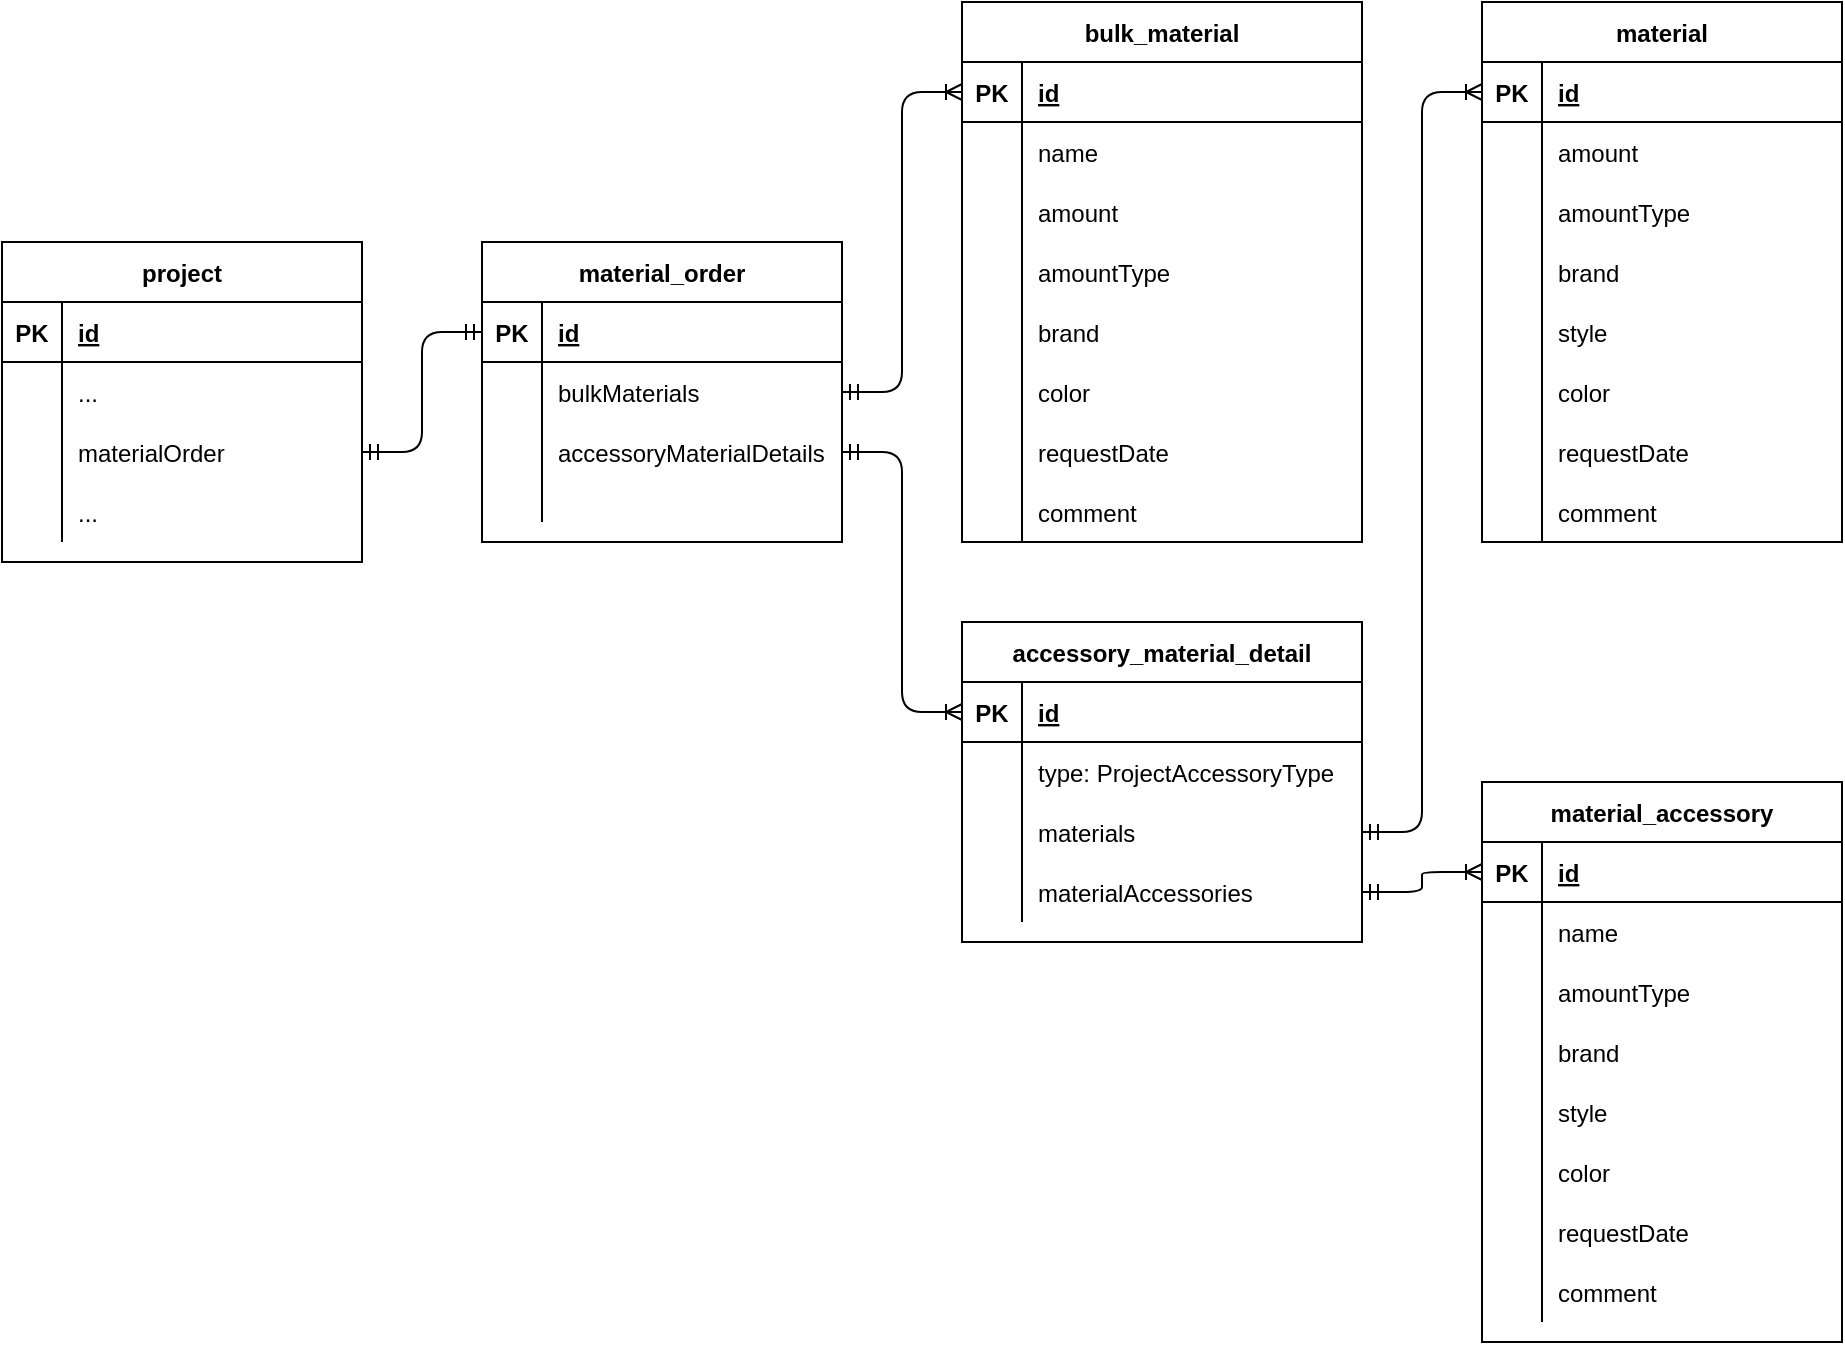 <mxfile version="13.4.9" type="github">
  <diagram id="R2lEEEUBdFMjLlhIrx00" name="Page-1">
    <mxGraphModel dx="2272" dy="762" grid="1" gridSize="10" guides="1" tooltips="1" connect="1" arrows="1" fold="1" page="1" pageScale="1" pageWidth="850" pageHeight="1100" math="0" shadow="0" extFonts="Permanent Marker^https://fonts.googleapis.com/css?family=Permanent+Marker">
      <root>
        <mxCell id="0" />
        <mxCell id="1" parent="0" />
        <mxCell id="pyrI2iuZeIyaBeIVwGOk-28" value="" style="edgeStyle=entityRelationEdgeStyle;fontSize=12;html=1;endArrow=ERmandOne;startArrow=ERmandOne;entryX=0;entryY=0.5;entryDx=0;entryDy=0;exitX=1;exitY=0.5;exitDx=0;exitDy=0;" edge="1" parent="1" source="pyrI2iuZeIyaBeIVwGOk-21" target="pyrI2iuZeIyaBeIVwGOk-2">
          <mxGeometry width="100" height="100" relative="1" as="geometry">
            <mxPoint x="140" y="490" as="sourcePoint" />
            <mxPoint x="240" y="390" as="targetPoint" />
          </mxGeometry>
        </mxCell>
        <mxCell id="pyrI2iuZeIyaBeIVwGOk-14" value="project" style="shape=table;startSize=30;container=1;collapsible=1;childLayout=tableLayout;fixedRows=1;rowLines=0;fontStyle=1;align=center;resizeLast=1;" vertex="1" parent="1">
          <mxGeometry x="-60" y="160" width="180" height="160" as="geometry" />
        </mxCell>
        <mxCell id="pyrI2iuZeIyaBeIVwGOk-15" value="" style="shape=partialRectangle;collapsible=0;dropTarget=0;pointerEvents=0;fillColor=none;top=0;left=0;bottom=1;right=0;points=[[0,0.5],[1,0.5]];portConstraint=eastwest;" vertex="1" parent="pyrI2iuZeIyaBeIVwGOk-14">
          <mxGeometry y="30" width="180" height="30" as="geometry" />
        </mxCell>
        <mxCell id="pyrI2iuZeIyaBeIVwGOk-16" value="PK" style="shape=partialRectangle;connectable=0;fillColor=none;top=0;left=0;bottom=0;right=0;fontStyle=1;overflow=hidden;" vertex="1" parent="pyrI2iuZeIyaBeIVwGOk-15">
          <mxGeometry width="30" height="30" as="geometry" />
        </mxCell>
        <mxCell id="pyrI2iuZeIyaBeIVwGOk-17" value="id" style="shape=partialRectangle;connectable=0;fillColor=none;top=0;left=0;bottom=0;right=0;align=left;spacingLeft=6;fontStyle=5;overflow=hidden;" vertex="1" parent="pyrI2iuZeIyaBeIVwGOk-15">
          <mxGeometry x="30" width="150" height="30" as="geometry" />
        </mxCell>
        <mxCell id="pyrI2iuZeIyaBeIVwGOk-18" value="" style="shape=partialRectangle;collapsible=0;dropTarget=0;pointerEvents=0;fillColor=none;top=0;left=0;bottom=0;right=0;points=[[0,0.5],[1,0.5]];portConstraint=eastwest;" vertex="1" parent="pyrI2iuZeIyaBeIVwGOk-14">
          <mxGeometry y="60" width="180" height="30" as="geometry" />
        </mxCell>
        <mxCell id="pyrI2iuZeIyaBeIVwGOk-19" value="" style="shape=partialRectangle;connectable=0;fillColor=none;top=0;left=0;bottom=0;right=0;editable=1;overflow=hidden;" vertex="1" parent="pyrI2iuZeIyaBeIVwGOk-18">
          <mxGeometry width="30" height="30" as="geometry" />
        </mxCell>
        <mxCell id="pyrI2iuZeIyaBeIVwGOk-20" value="..." style="shape=partialRectangle;connectable=0;fillColor=none;top=0;left=0;bottom=0;right=0;align=left;spacingLeft=6;overflow=hidden;" vertex="1" parent="pyrI2iuZeIyaBeIVwGOk-18">
          <mxGeometry x="30" width="150" height="30" as="geometry" />
        </mxCell>
        <mxCell id="pyrI2iuZeIyaBeIVwGOk-21" value="" style="shape=partialRectangle;collapsible=0;dropTarget=0;pointerEvents=0;fillColor=none;top=0;left=0;bottom=0;right=0;points=[[0,0.5],[1,0.5]];portConstraint=eastwest;" vertex="1" parent="pyrI2iuZeIyaBeIVwGOk-14">
          <mxGeometry y="90" width="180" height="30" as="geometry" />
        </mxCell>
        <mxCell id="pyrI2iuZeIyaBeIVwGOk-22" value="" style="shape=partialRectangle;connectable=0;fillColor=none;top=0;left=0;bottom=0;right=0;editable=1;overflow=hidden;" vertex="1" parent="pyrI2iuZeIyaBeIVwGOk-21">
          <mxGeometry width="30" height="30" as="geometry" />
        </mxCell>
        <mxCell id="pyrI2iuZeIyaBeIVwGOk-23" value="materialOrder" style="shape=partialRectangle;connectable=0;fillColor=none;top=0;left=0;bottom=0;right=0;align=left;spacingLeft=6;overflow=hidden;" vertex="1" parent="pyrI2iuZeIyaBeIVwGOk-21">
          <mxGeometry x="30" width="150" height="30" as="geometry" />
        </mxCell>
        <mxCell id="pyrI2iuZeIyaBeIVwGOk-24" value="" style="shape=partialRectangle;collapsible=0;dropTarget=0;pointerEvents=0;fillColor=none;top=0;left=0;bottom=0;right=0;points=[[0,0.5],[1,0.5]];portConstraint=eastwest;" vertex="1" parent="pyrI2iuZeIyaBeIVwGOk-14">
          <mxGeometry y="120" width="180" height="30" as="geometry" />
        </mxCell>
        <mxCell id="pyrI2iuZeIyaBeIVwGOk-25" value="" style="shape=partialRectangle;connectable=0;fillColor=none;top=0;left=0;bottom=0;right=0;editable=1;overflow=hidden;" vertex="1" parent="pyrI2iuZeIyaBeIVwGOk-24">
          <mxGeometry width="30" height="30" as="geometry" />
        </mxCell>
        <mxCell id="pyrI2iuZeIyaBeIVwGOk-26" value="..." style="shape=partialRectangle;connectable=0;fillColor=none;top=0;left=0;bottom=0;right=0;align=left;spacingLeft=6;overflow=hidden;" vertex="1" parent="pyrI2iuZeIyaBeIVwGOk-24">
          <mxGeometry x="30" width="150" height="30" as="geometry" />
        </mxCell>
        <mxCell id="pyrI2iuZeIyaBeIVwGOk-1" value="material_order" style="shape=table;startSize=30;container=1;collapsible=1;childLayout=tableLayout;fixedRows=1;rowLines=0;fontStyle=1;align=center;resizeLast=1;" vertex="1" parent="1">
          <mxGeometry x="180" y="160" width="180" height="150" as="geometry" />
        </mxCell>
        <mxCell id="pyrI2iuZeIyaBeIVwGOk-2" value="" style="shape=partialRectangle;collapsible=0;dropTarget=0;pointerEvents=0;fillColor=none;top=0;left=0;bottom=1;right=0;points=[[0,0.5],[1,0.5]];portConstraint=eastwest;" vertex="1" parent="pyrI2iuZeIyaBeIVwGOk-1">
          <mxGeometry y="30" width="180" height="30" as="geometry" />
        </mxCell>
        <mxCell id="pyrI2iuZeIyaBeIVwGOk-3" value="PK" style="shape=partialRectangle;connectable=0;fillColor=none;top=0;left=0;bottom=0;right=0;fontStyle=1;overflow=hidden;" vertex="1" parent="pyrI2iuZeIyaBeIVwGOk-2">
          <mxGeometry width="30" height="30" as="geometry" />
        </mxCell>
        <mxCell id="pyrI2iuZeIyaBeIVwGOk-4" value="id" style="shape=partialRectangle;connectable=0;fillColor=none;top=0;left=0;bottom=0;right=0;align=left;spacingLeft=6;fontStyle=5;overflow=hidden;" vertex="1" parent="pyrI2iuZeIyaBeIVwGOk-2">
          <mxGeometry x="30" width="150" height="30" as="geometry" />
        </mxCell>
        <mxCell id="pyrI2iuZeIyaBeIVwGOk-5" value="" style="shape=partialRectangle;collapsible=0;dropTarget=0;pointerEvents=0;fillColor=none;top=0;left=0;bottom=0;right=0;points=[[0,0.5],[1,0.5]];portConstraint=eastwest;" vertex="1" parent="pyrI2iuZeIyaBeIVwGOk-1">
          <mxGeometry y="60" width="180" height="30" as="geometry" />
        </mxCell>
        <mxCell id="pyrI2iuZeIyaBeIVwGOk-6" value="" style="shape=partialRectangle;connectable=0;fillColor=none;top=0;left=0;bottom=0;right=0;editable=1;overflow=hidden;" vertex="1" parent="pyrI2iuZeIyaBeIVwGOk-5">
          <mxGeometry width="30" height="30" as="geometry" />
        </mxCell>
        <mxCell id="pyrI2iuZeIyaBeIVwGOk-7" value="bulkMaterials" style="shape=partialRectangle;connectable=0;fillColor=none;top=0;left=0;bottom=0;right=0;align=left;spacingLeft=6;overflow=hidden;" vertex="1" parent="pyrI2iuZeIyaBeIVwGOk-5">
          <mxGeometry x="30" width="150" height="30" as="geometry" />
        </mxCell>
        <mxCell id="pyrI2iuZeIyaBeIVwGOk-8" value="" style="shape=partialRectangle;collapsible=0;dropTarget=0;pointerEvents=0;fillColor=none;top=0;left=0;bottom=0;right=0;points=[[0,0.5],[1,0.5]];portConstraint=eastwest;" vertex="1" parent="pyrI2iuZeIyaBeIVwGOk-1">
          <mxGeometry y="90" width="180" height="30" as="geometry" />
        </mxCell>
        <mxCell id="pyrI2iuZeIyaBeIVwGOk-9" value="" style="shape=partialRectangle;connectable=0;fillColor=none;top=0;left=0;bottom=0;right=0;editable=1;overflow=hidden;" vertex="1" parent="pyrI2iuZeIyaBeIVwGOk-8">
          <mxGeometry width="30" height="30" as="geometry" />
        </mxCell>
        <mxCell id="pyrI2iuZeIyaBeIVwGOk-10" value="accessoryMaterialDetails" style="shape=partialRectangle;connectable=0;fillColor=none;top=0;left=0;bottom=0;right=0;align=left;spacingLeft=6;overflow=hidden;" vertex="1" parent="pyrI2iuZeIyaBeIVwGOk-8">
          <mxGeometry x="30" width="150" height="30" as="geometry" />
        </mxCell>
        <mxCell id="pyrI2iuZeIyaBeIVwGOk-11" value="" style="shape=partialRectangle;collapsible=0;dropTarget=0;pointerEvents=0;fillColor=none;top=0;left=0;bottom=0;right=0;points=[[0,0.5],[1,0.5]];portConstraint=eastwest;" vertex="1" parent="pyrI2iuZeIyaBeIVwGOk-1">
          <mxGeometry y="120" width="180" height="20" as="geometry" />
        </mxCell>
        <mxCell id="pyrI2iuZeIyaBeIVwGOk-12" value="" style="shape=partialRectangle;connectable=0;fillColor=none;top=0;left=0;bottom=0;right=0;editable=1;overflow=hidden;" vertex="1" parent="pyrI2iuZeIyaBeIVwGOk-11">
          <mxGeometry width="30" height="20" as="geometry" />
        </mxCell>
        <mxCell id="pyrI2iuZeIyaBeIVwGOk-13" value="" style="shape=partialRectangle;connectable=0;fillColor=none;top=0;left=0;bottom=0;right=0;align=left;spacingLeft=6;overflow=hidden;" vertex="1" parent="pyrI2iuZeIyaBeIVwGOk-11">
          <mxGeometry x="30" width="150" height="20" as="geometry" />
        </mxCell>
        <object label="bulk_material" hello="as" id="pyrI2iuZeIyaBeIVwGOk-29">
          <mxCell style="shape=table;startSize=30;container=1;collapsible=1;childLayout=tableLayout;fixedRows=1;rowLines=0;fontStyle=1;align=center;resizeLast=1;" vertex="1" parent="1">
            <mxGeometry x="420" y="40" width="200" height="270" as="geometry">
              <mxRectangle x="680" y="40" width="110" height="30" as="alternateBounds" />
            </mxGeometry>
          </mxCell>
        </object>
        <mxCell id="pyrI2iuZeIyaBeIVwGOk-30" value="" style="shape=partialRectangle;collapsible=0;dropTarget=0;pointerEvents=0;fillColor=none;top=0;left=0;bottom=1;right=0;points=[[0,0.5],[1,0.5]];portConstraint=eastwest;" vertex="1" parent="pyrI2iuZeIyaBeIVwGOk-29">
          <mxGeometry y="30" width="200" height="30" as="geometry" />
        </mxCell>
        <mxCell id="pyrI2iuZeIyaBeIVwGOk-31" value="PK" style="shape=partialRectangle;connectable=0;fillColor=none;top=0;left=0;bottom=0;right=0;fontStyle=1;overflow=hidden;" vertex="1" parent="pyrI2iuZeIyaBeIVwGOk-30">
          <mxGeometry width="30" height="30" as="geometry" />
        </mxCell>
        <mxCell id="pyrI2iuZeIyaBeIVwGOk-32" value="id" style="shape=partialRectangle;connectable=0;fillColor=none;top=0;left=0;bottom=0;right=0;align=left;spacingLeft=6;fontStyle=5;overflow=hidden;" vertex="1" parent="pyrI2iuZeIyaBeIVwGOk-30">
          <mxGeometry x="30" width="170" height="30" as="geometry" />
        </mxCell>
        <mxCell id="pyrI2iuZeIyaBeIVwGOk-33" value="" style="shape=partialRectangle;collapsible=0;dropTarget=0;pointerEvents=0;fillColor=none;top=0;left=0;bottom=0;right=0;points=[[0,0.5],[1,0.5]];portConstraint=eastwest;" vertex="1" parent="pyrI2iuZeIyaBeIVwGOk-29">
          <mxGeometry y="60" width="200" height="30" as="geometry" />
        </mxCell>
        <mxCell id="pyrI2iuZeIyaBeIVwGOk-34" value="" style="shape=partialRectangle;connectable=0;fillColor=none;top=0;left=0;bottom=0;right=0;editable=1;overflow=hidden;" vertex="1" parent="pyrI2iuZeIyaBeIVwGOk-33">
          <mxGeometry width="30" height="30" as="geometry" />
        </mxCell>
        <mxCell id="pyrI2iuZeIyaBeIVwGOk-35" value="name" style="shape=partialRectangle;connectable=0;fillColor=none;top=0;left=0;bottom=0;right=0;align=left;spacingLeft=6;overflow=hidden;" vertex="1" parent="pyrI2iuZeIyaBeIVwGOk-33">
          <mxGeometry x="30" width="170" height="30" as="geometry" />
        </mxCell>
        <mxCell id="pyrI2iuZeIyaBeIVwGOk-36" value="" style="shape=partialRectangle;collapsible=0;dropTarget=0;pointerEvents=0;fillColor=none;top=0;left=0;bottom=0;right=0;points=[[0,0.5],[1,0.5]];portConstraint=eastwest;" vertex="1" parent="pyrI2iuZeIyaBeIVwGOk-29">
          <mxGeometry y="90" width="200" height="30" as="geometry" />
        </mxCell>
        <mxCell id="pyrI2iuZeIyaBeIVwGOk-37" value="" style="shape=partialRectangle;connectable=0;fillColor=none;top=0;left=0;bottom=0;right=0;editable=1;overflow=hidden;" vertex="1" parent="pyrI2iuZeIyaBeIVwGOk-36">
          <mxGeometry width="30" height="30" as="geometry" />
        </mxCell>
        <mxCell id="pyrI2iuZeIyaBeIVwGOk-38" value="amount" style="shape=partialRectangle;connectable=0;fillColor=none;top=0;left=0;bottom=0;right=0;align=left;spacingLeft=6;overflow=hidden;" vertex="1" parent="pyrI2iuZeIyaBeIVwGOk-36">
          <mxGeometry x="30" width="170" height="30" as="geometry" />
        </mxCell>
        <mxCell id="pyrI2iuZeIyaBeIVwGOk-39" value="" style="shape=partialRectangle;collapsible=0;dropTarget=0;pointerEvents=0;fillColor=none;top=0;left=0;bottom=0;right=0;points=[[0,0.5],[1,0.5]];portConstraint=eastwest;" vertex="1" parent="pyrI2iuZeIyaBeIVwGOk-29">
          <mxGeometry y="120" width="200" height="30" as="geometry" />
        </mxCell>
        <mxCell id="pyrI2iuZeIyaBeIVwGOk-40" value="" style="shape=partialRectangle;connectable=0;fillColor=none;top=0;left=0;bottom=0;right=0;editable=1;overflow=hidden;" vertex="1" parent="pyrI2iuZeIyaBeIVwGOk-39">
          <mxGeometry width="30" height="30" as="geometry" />
        </mxCell>
        <mxCell id="pyrI2iuZeIyaBeIVwGOk-41" value="amountType" style="shape=partialRectangle;connectable=0;fillColor=none;top=0;left=0;bottom=0;right=0;align=left;spacingLeft=6;overflow=hidden;" vertex="1" parent="pyrI2iuZeIyaBeIVwGOk-39">
          <mxGeometry x="30" width="170" height="30" as="geometry" />
        </mxCell>
        <mxCell id="pyrI2iuZeIyaBeIVwGOk-91" value="" style="shape=partialRectangle;collapsible=0;dropTarget=0;pointerEvents=0;fillColor=none;top=0;left=0;bottom=0;right=0;points=[[0,0.5],[1,0.5]];portConstraint=eastwest;" vertex="1" parent="pyrI2iuZeIyaBeIVwGOk-29">
          <mxGeometry y="150" width="200" height="30" as="geometry" />
        </mxCell>
        <mxCell id="pyrI2iuZeIyaBeIVwGOk-92" value="" style="shape=partialRectangle;connectable=0;fillColor=none;top=0;left=0;bottom=0;right=0;editable=1;overflow=hidden;" vertex="1" parent="pyrI2iuZeIyaBeIVwGOk-91">
          <mxGeometry width="30" height="30" as="geometry" />
        </mxCell>
        <mxCell id="pyrI2iuZeIyaBeIVwGOk-93" value="brand" style="shape=partialRectangle;connectable=0;fillColor=none;top=0;left=0;bottom=0;right=0;align=left;spacingLeft=6;overflow=hidden;" vertex="1" parent="pyrI2iuZeIyaBeIVwGOk-91">
          <mxGeometry x="30" width="170" height="30" as="geometry" />
        </mxCell>
        <mxCell id="pyrI2iuZeIyaBeIVwGOk-94" value="" style="shape=partialRectangle;collapsible=0;dropTarget=0;pointerEvents=0;fillColor=none;top=0;left=0;bottom=0;right=0;points=[[0,0.5],[1,0.5]];portConstraint=eastwest;" vertex="1" parent="pyrI2iuZeIyaBeIVwGOk-29">
          <mxGeometry y="180" width="200" height="30" as="geometry" />
        </mxCell>
        <mxCell id="pyrI2iuZeIyaBeIVwGOk-95" value="" style="shape=partialRectangle;connectable=0;fillColor=none;top=0;left=0;bottom=0;right=0;editable=1;overflow=hidden;" vertex="1" parent="pyrI2iuZeIyaBeIVwGOk-94">
          <mxGeometry width="30" height="30" as="geometry" />
        </mxCell>
        <mxCell id="pyrI2iuZeIyaBeIVwGOk-96" value="color" style="shape=partialRectangle;connectable=0;fillColor=none;top=0;left=0;bottom=0;right=0;align=left;spacingLeft=6;overflow=hidden;" vertex="1" parent="pyrI2iuZeIyaBeIVwGOk-94">
          <mxGeometry x="30" width="170" height="30" as="geometry" />
        </mxCell>
        <mxCell id="pyrI2iuZeIyaBeIVwGOk-115" value="" style="shape=partialRectangle;collapsible=0;dropTarget=0;pointerEvents=0;fillColor=none;top=0;left=0;bottom=0;right=0;points=[[0,0.5],[1,0.5]];portConstraint=eastwest;" vertex="1" parent="pyrI2iuZeIyaBeIVwGOk-29">
          <mxGeometry y="210" width="200" height="30" as="geometry" />
        </mxCell>
        <mxCell id="pyrI2iuZeIyaBeIVwGOk-116" value="" style="shape=partialRectangle;connectable=0;fillColor=none;top=0;left=0;bottom=0;right=0;editable=1;overflow=hidden;" vertex="1" parent="pyrI2iuZeIyaBeIVwGOk-115">
          <mxGeometry width="30" height="30" as="geometry" />
        </mxCell>
        <mxCell id="pyrI2iuZeIyaBeIVwGOk-117" value="requestDate" style="shape=partialRectangle;connectable=0;fillColor=none;top=0;left=0;bottom=0;right=0;align=left;spacingLeft=6;overflow=hidden;" vertex="1" parent="pyrI2iuZeIyaBeIVwGOk-115">
          <mxGeometry x="30" width="170" height="30" as="geometry" />
        </mxCell>
        <mxCell id="pyrI2iuZeIyaBeIVwGOk-118" value="" style="shape=partialRectangle;collapsible=0;dropTarget=0;pointerEvents=0;fillColor=none;top=0;left=0;bottom=0;right=0;points=[[0,0.5],[1,0.5]];portConstraint=eastwest;" vertex="1" parent="pyrI2iuZeIyaBeIVwGOk-29">
          <mxGeometry y="240" width="200" height="30" as="geometry" />
        </mxCell>
        <mxCell id="pyrI2iuZeIyaBeIVwGOk-119" value="" style="shape=partialRectangle;connectable=0;fillColor=none;top=0;left=0;bottom=0;right=0;editable=1;overflow=hidden;" vertex="1" parent="pyrI2iuZeIyaBeIVwGOk-118">
          <mxGeometry width="30" height="30" as="geometry" />
        </mxCell>
        <mxCell id="pyrI2iuZeIyaBeIVwGOk-120" value="comment" style="shape=partialRectangle;connectable=0;fillColor=none;top=0;left=0;bottom=0;right=0;align=left;spacingLeft=6;overflow=hidden;" vertex="1" parent="pyrI2iuZeIyaBeIVwGOk-118">
          <mxGeometry x="30" width="170" height="30" as="geometry" />
        </mxCell>
        <mxCell id="pyrI2iuZeIyaBeIVwGOk-87" value="" style="edgeStyle=entityRelationEdgeStyle;fontSize=12;html=1;endArrow=ERoneToMany;startArrow=ERmandOne;exitX=1;exitY=0.5;exitDx=0;exitDy=0;entryX=0;entryY=0.5;entryDx=0;entryDy=0;" edge="1" parent="1" source="pyrI2iuZeIyaBeIVwGOk-5" target="pyrI2iuZeIyaBeIVwGOk-30">
          <mxGeometry width="100" height="100" relative="1" as="geometry">
            <mxPoint x="370" y="240" as="sourcePoint" />
            <mxPoint x="470" y="140" as="targetPoint" />
          </mxGeometry>
        </mxCell>
        <mxCell id="pyrI2iuZeIyaBeIVwGOk-88" value="" style="edgeStyle=entityRelationEdgeStyle;fontSize=12;html=1;endArrow=ERoneToMany;startArrow=ERmandOne;entryX=0;entryY=0.5;entryDx=0;entryDy=0;exitX=1;exitY=0.5;exitDx=0;exitDy=0;" edge="1" parent="1" source="pyrI2iuZeIyaBeIVwGOk-8" target="pyrI2iuZeIyaBeIVwGOk-69">
          <mxGeometry width="100" height="100" relative="1" as="geometry">
            <mxPoint x="180" y="560" as="sourcePoint" />
            <mxPoint x="280" y="460" as="targetPoint" />
          </mxGeometry>
        </mxCell>
        <mxCell id="pyrI2iuZeIyaBeIVwGOk-89" value="" style="edgeStyle=entityRelationEdgeStyle;fontSize=12;html=1;endArrow=ERoneToMany;startArrow=ERmandOne;exitX=1;exitY=0.5;exitDx=0;exitDy=0;entryX=0;entryY=0.5;entryDx=0;entryDy=0;" edge="1" parent="1" source="pyrI2iuZeIyaBeIVwGOk-75" target="pyrI2iuZeIyaBeIVwGOk-43">
          <mxGeometry width="100" height="100" relative="1" as="geometry">
            <mxPoint x="580" y="320" as="sourcePoint" />
            <mxPoint x="680" y="220" as="targetPoint" />
          </mxGeometry>
        </mxCell>
        <mxCell id="pyrI2iuZeIyaBeIVwGOk-90" value="" style="edgeStyle=entityRelationEdgeStyle;fontSize=12;html=1;endArrow=ERoneToMany;startArrow=ERmandOne;entryX=0;entryY=0.5;entryDx=0;entryDy=0;exitX=1;exitY=0.5;exitDx=0;exitDy=0;" edge="1" parent="1" source="pyrI2iuZeIyaBeIVwGOk-78" target="pyrI2iuZeIyaBeIVwGOk-56">
          <mxGeometry width="100" height="100" relative="1" as="geometry">
            <mxPoint x="550" y="760" as="sourcePoint" />
            <mxPoint x="650" y="660" as="targetPoint" />
          </mxGeometry>
        </mxCell>
        <mxCell id="pyrI2iuZeIyaBeIVwGOk-68" value="accessory_material_detail" style="shape=table;startSize=30;container=1;collapsible=1;childLayout=tableLayout;fixedRows=1;rowLines=0;fontStyle=1;align=center;resizeLast=1;" vertex="1" parent="1">
          <mxGeometry x="420" y="350" width="200" height="160" as="geometry" />
        </mxCell>
        <mxCell id="pyrI2iuZeIyaBeIVwGOk-69" value="" style="shape=partialRectangle;collapsible=0;dropTarget=0;pointerEvents=0;fillColor=none;top=0;left=0;bottom=1;right=0;points=[[0,0.5],[1,0.5]];portConstraint=eastwest;" vertex="1" parent="pyrI2iuZeIyaBeIVwGOk-68">
          <mxGeometry y="30" width="200" height="30" as="geometry" />
        </mxCell>
        <mxCell id="pyrI2iuZeIyaBeIVwGOk-70" value="PK" style="shape=partialRectangle;connectable=0;fillColor=none;top=0;left=0;bottom=0;right=0;fontStyle=1;overflow=hidden;" vertex="1" parent="pyrI2iuZeIyaBeIVwGOk-69">
          <mxGeometry width="30" height="30" as="geometry" />
        </mxCell>
        <mxCell id="pyrI2iuZeIyaBeIVwGOk-71" value="id" style="shape=partialRectangle;connectable=0;fillColor=none;top=0;left=0;bottom=0;right=0;align=left;spacingLeft=6;fontStyle=5;overflow=hidden;" vertex="1" parent="pyrI2iuZeIyaBeIVwGOk-69">
          <mxGeometry x="30" width="170" height="30" as="geometry" />
        </mxCell>
        <mxCell id="pyrI2iuZeIyaBeIVwGOk-72" value="" style="shape=partialRectangle;collapsible=0;dropTarget=0;pointerEvents=0;fillColor=none;top=0;left=0;bottom=0;right=0;points=[[0,0.5],[1,0.5]];portConstraint=eastwest;" vertex="1" parent="pyrI2iuZeIyaBeIVwGOk-68">
          <mxGeometry y="60" width="200" height="30" as="geometry" />
        </mxCell>
        <mxCell id="pyrI2iuZeIyaBeIVwGOk-73" value="" style="shape=partialRectangle;connectable=0;fillColor=none;top=0;left=0;bottom=0;right=0;editable=1;overflow=hidden;" vertex="1" parent="pyrI2iuZeIyaBeIVwGOk-72">
          <mxGeometry width="30" height="30" as="geometry" />
        </mxCell>
        <mxCell id="pyrI2iuZeIyaBeIVwGOk-74" value="type: ProjectAccessoryType" style="shape=partialRectangle;connectable=0;fillColor=none;top=0;left=0;bottom=0;right=0;align=left;spacingLeft=6;overflow=hidden;" vertex="1" parent="pyrI2iuZeIyaBeIVwGOk-72">
          <mxGeometry x="30" width="170" height="30" as="geometry" />
        </mxCell>
        <mxCell id="pyrI2iuZeIyaBeIVwGOk-75" value="" style="shape=partialRectangle;collapsible=0;dropTarget=0;pointerEvents=0;fillColor=none;top=0;left=0;bottom=0;right=0;points=[[0,0.5],[1,0.5]];portConstraint=eastwest;" vertex="1" parent="pyrI2iuZeIyaBeIVwGOk-68">
          <mxGeometry y="90" width="200" height="30" as="geometry" />
        </mxCell>
        <mxCell id="pyrI2iuZeIyaBeIVwGOk-76" value="" style="shape=partialRectangle;connectable=0;fillColor=none;top=0;left=0;bottom=0;right=0;editable=1;overflow=hidden;" vertex="1" parent="pyrI2iuZeIyaBeIVwGOk-75">
          <mxGeometry width="30" height="30" as="geometry" />
        </mxCell>
        <mxCell id="pyrI2iuZeIyaBeIVwGOk-77" value="materials" style="shape=partialRectangle;connectable=0;fillColor=none;top=0;left=0;bottom=0;right=0;align=left;spacingLeft=6;overflow=hidden;" vertex="1" parent="pyrI2iuZeIyaBeIVwGOk-75">
          <mxGeometry x="30" width="170" height="30" as="geometry" />
        </mxCell>
        <mxCell id="pyrI2iuZeIyaBeIVwGOk-78" value="" style="shape=partialRectangle;collapsible=0;dropTarget=0;pointerEvents=0;fillColor=none;top=0;left=0;bottom=0;right=0;points=[[0,0.5],[1,0.5]];portConstraint=eastwest;" vertex="1" parent="pyrI2iuZeIyaBeIVwGOk-68">
          <mxGeometry y="120" width="200" height="30" as="geometry" />
        </mxCell>
        <mxCell id="pyrI2iuZeIyaBeIVwGOk-79" value="" style="shape=partialRectangle;connectable=0;fillColor=none;top=0;left=0;bottom=0;right=0;editable=1;overflow=hidden;" vertex="1" parent="pyrI2iuZeIyaBeIVwGOk-78">
          <mxGeometry width="30" height="30" as="geometry" />
        </mxCell>
        <mxCell id="pyrI2iuZeIyaBeIVwGOk-80" value="materialAccessories" style="shape=partialRectangle;connectable=0;fillColor=none;top=0;left=0;bottom=0;right=0;align=left;spacingLeft=6;overflow=hidden;" vertex="1" parent="pyrI2iuZeIyaBeIVwGOk-78">
          <mxGeometry x="30" width="170" height="30" as="geometry" />
        </mxCell>
        <mxCell id="pyrI2iuZeIyaBeIVwGOk-42" value="material" style="shape=table;startSize=30;container=1;collapsible=1;childLayout=tableLayout;fixedRows=1;rowLines=0;fontStyle=1;align=center;resizeLast=1;" vertex="1" parent="1">
          <mxGeometry x="680" y="40" width="180" height="270" as="geometry" />
        </mxCell>
        <mxCell id="pyrI2iuZeIyaBeIVwGOk-43" value="" style="shape=partialRectangle;collapsible=0;dropTarget=0;pointerEvents=0;fillColor=none;top=0;left=0;bottom=1;right=0;points=[[0,0.5],[1,0.5]];portConstraint=eastwest;" vertex="1" parent="pyrI2iuZeIyaBeIVwGOk-42">
          <mxGeometry y="30" width="180" height="30" as="geometry" />
        </mxCell>
        <mxCell id="pyrI2iuZeIyaBeIVwGOk-44" value="PK" style="shape=partialRectangle;connectable=0;fillColor=none;top=0;left=0;bottom=0;right=0;fontStyle=1;overflow=hidden;" vertex="1" parent="pyrI2iuZeIyaBeIVwGOk-43">
          <mxGeometry width="30" height="30" as="geometry" />
        </mxCell>
        <mxCell id="pyrI2iuZeIyaBeIVwGOk-45" value="id" style="shape=partialRectangle;connectable=0;fillColor=none;top=0;left=0;bottom=0;right=0;align=left;spacingLeft=6;fontStyle=5;overflow=hidden;" vertex="1" parent="pyrI2iuZeIyaBeIVwGOk-43">
          <mxGeometry x="30" width="150" height="30" as="geometry" />
        </mxCell>
        <mxCell id="pyrI2iuZeIyaBeIVwGOk-46" value="" style="shape=partialRectangle;collapsible=0;dropTarget=0;pointerEvents=0;fillColor=none;top=0;left=0;bottom=0;right=0;points=[[0,0.5],[1,0.5]];portConstraint=eastwest;" vertex="1" parent="pyrI2iuZeIyaBeIVwGOk-42">
          <mxGeometry y="60" width="180" height="30" as="geometry" />
        </mxCell>
        <mxCell id="pyrI2iuZeIyaBeIVwGOk-47" value="" style="shape=partialRectangle;connectable=0;fillColor=none;top=0;left=0;bottom=0;right=0;editable=1;overflow=hidden;" vertex="1" parent="pyrI2iuZeIyaBeIVwGOk-46">
          <mxGeometry width="30" height="30" as="geometry" />
        </mxCell>
        <mxCell id="pyrI2iuZeIyaBeIVwGOk-48" value="amount" style="shape=partialRectangle;connectable=0;fillColor=none;top=0;left=0;bottom=0;right=0;align=left;spacingLeft=6;overflow=hidden;" vertex="1" parent="pyrI2iuZeIyaBeIVwGOk-46">
          <mxGeometry x="30" width="150" height="30" as="geometry" />
        </mxCell>
        <mxCell id="pyrI2iuZeIyaBeIVwGOk-49" value="" style="shape=partialRectangle;collapsible=0;dropTarget=0;pointerEvents=0;fillColor=none;top=0;left=0;bottom=0;right=0;points=[[0,0.5],[1,0.5]];portConstraint=eastwest;" vertex="1" parent="pyrI2iuZeIyaBeIVwGOk-42">
          <mxGeometry y="90" width="180" height="30" as="geometry" />
        </mxCell>
        <mxCell id="pyrI2iuZeIyaBeIVwGOk-50" value="" style="shape=partialRectangle;connectable=0;fillColor=none;top=0;left=0;bottom=0;right=0;editable=1;overflow=hidden;" vertex="1" parent="pyrI2iuZeIyaBeIVwGOk-49">
          <mxGeometry width="30" height="30" as="geometry" />
        </mxCell>
        <mxCell id="pyrI2iuZeIyaBeIVwGOk-51" value="amountType" style="shape=partialRectangle;connectable=0;fillColor=none;top=0;left=0;bottom=0;right=0;align=left;spacingLeft=6;overflow=hidden;" vertex="1" parent="pyrI2iuZeIyaBeIVwGOk-49">
          <mxGeometry x="30" width="150" height="30" as="geometry" />
        </mxCell>
        <mxCell id="pyrI2iuZeIyaBeIVwGOk-52" value="" style="shape=partialRectangle;collapsible=0;dropTarget=0;pointerEvents=0;fillColor=none;top=0;left=0;bottom=0;right=0;points=[[0,0.5],[1,0.5]];portConstraint=eastwest;" vertex="1" parent="pyrI2iuZeIyaBeIVwGOk-42">
          <mxGeometry y="120" width="180" height="30" as="geometry" />
        </mxCell>
        <mxCell id="pyrI2iuZeIyaBeIVwGOk-53" value="" style="shape=partialRectangle;connectable=0;fillColor=none;top=0;left=0;bottom=0;right=0;editable=1;overflow=hidden;" vertex="1" parent="pyrI2iuZeIyaBeIVwGOk-52">
          <mxGeometry width="30" height="30" as="geometry" />
        </mxCell>
        <mxCell id="pyrI2iuZeIyaBeIVwGOk-54" value="brand" style="shape=partialRectangle;connectable=0;fillColor=none;top=0;left=0;bottom=0;right=0;align=left;spacingLeft=6;overflow=hidden;" vertex="1" parent="pyrI2iuZeIyaBeIVwGOk-52">
          <mxGeometry x="30" width="150" height="30" as="geometry" />
        </mxCell>
        <mxCell id="pyrI2iuZeIyaBeIVwGOk-121" value="" style="shape=partialRectangle;collapsible=0;dropTarget=0;pointerEvents=0;fillColor=none;top=0;left=0;bottom=0;right=0;points=[[0,0.5],[1,0.5]];portConstraint=eastwest;" vertex="1" parent="pyrI2iuZeIyaBeIVwGOk-42">
          <mxGeometry y="150" width="180" height="30" as="geometry" />
        </mxCell>
        <mxCell id="pyrI2iuZeIyaBeIVwGOk-122" value="" style="shape=partialRectangle;connectable=0;fillColor=none;top=0;left=0;bottom=0;right=0;editable=1;overflow=hidden;" vertex="1" parent="pyrI2iuZeIyaBeIVwGOk-121">
          <mxGeometry width="30" height="30" as="geometry" />
        </mxCell>
        <mxCell id="pyrI2iuZeIyaBeIVwGOk-123" value="style" style="shape=partialRectangle;connectable=0;fillColor=none;top=0;left=0;bottom=0;right=0;align=left;spacingLeft=6;overflow=hidden;" vertex="1" parent="pyrI2iuZeIyaBeIVwGOk-121">
          <mxGeometry x="30" width="150" height="30" as="geometry" />
        </mxCell>
        <mxCell id="pyrI2iuZeIyaBeIVwGOk-124" value="" style="shape=partialRectangle;collapsible=0;dropTarget=0;pointerEvents=0;fillColor=none;top=0;left=0;bottom=0;right=0;points=[[0,0.5],[1,0.5]];portConstraint=eastwest;" vertex="1" parent="pyrI2iuZeIyaBeIVwGOk-42">
          <mxGeometry y="180" width="180" height="30" as="geometry" />
        </mxCell>
        <mxCell id="pyrI2iuZeIyaBeIVwGOk-125" value="" style="shape=partialRectangle;connectable=0;fillColor=none;top=0;left=0;bottom=0;right=0;editable=1;overflow=hidden;" vertex="1" parent="pyrI2iuZeIyaBeIVwGOk-124">
          <mxGeometry width="30" height="30" as="geometry" />
        </mxCell>
        <mxCell id="pyrI2iuZeIyaBeIVwGOk-126" value="color" style="shape=partialRectangle;connectable=0;fillColor=none;top=0;left=0;bottom=0;right=0;align=left;spacingLeft=6;overflow=hidden;" vertex="1" parent="pyrI2iuZeIyaBeIVwGOk-124">
          <mxGeometry x="30" width="150" height="30" as="geometry" />
        </mxCell>
        <mxCell id="pyrI2iuZeIyaBeIVwGOk-127" value="" style="shape=partialRectangle;collapsible=0;dropTarget=0;pointerEvents=0;fillColor=none;top=0;left=0;bottom=0;right=0;points=[[0,0.5],[1,0.5]];portConstraint=eastwest;" vertex="1" parent="pyrI2iuZeIyaBeIVwGOk-42">
          <mxGeometry y="210" width="180" height="30" as="geometry" />
        </mxCell>
        <mxCell id="pyrI2iuZeIyaBeIVwGOk-128" value="" style="shape=partialRectangle;connectable=0;fillColor=none;top=0;left=0;bottom=0;right=0;editable=1;overflow=hidden;" vertex="1" parent="pyrI2iuZeIyaBeIVwGOk-127">
          <mxGeometry width="30" height="30" as="geometry" />
        </mxCell>
        <mxCell id="pyrI2iuZeIyaBeIVwGOk-129" value="requestDate" style="shape=partialRectangle;connectable=0;fillColor=none;top=0;left=0;bottom=0;right=0;align=left;spacingLeft=6;overflow=hidden;" vertex="1" parent="pyrI2iuZeIyaBeIVwGOk-127">
          <mxGeometry x="30" width="150" height="30" as="geometry" />
        </mxCell>
        <mxCell id="pyrI2iuZeIyaBeIVwGOk-130" value="" style="shape=partialRectangle;collapsible=0;dropTarget=0;pointerEvents=0;fillColor=none;top=0;left=0;bottom=0;right=0;points=[[0,0.5],[1,0.5]];portConstraint=eastwest;" vertex="1" parent="pyrI2iuZeIyaBeIVwGOk-42">
          <mxGeometry y="240" width="180" height="30" as="geometry" />
        </mxCell>
        <mxCell id="pyrI2iuZeIyaBeIVwGOk-131" value="" style="shape=partialRectangle;connectable=0;fillColor=none;top=0;left=0;bottom=0;right=0;editable=1;overflow=hidden;" vertex="1" parent="pyrI2iuZeIyaBeIVwGOk-130">
          <mxGeometry width="30" height="30" as="geometry" />
        </mxCell>
        <mxCell id="pyrI2iuZeIyaBeIVwGOk-132" value="comment" style="shape=partialRectangle;connectable=0;fillColor=none;top=0;left=0;bottom=0;right=0;align=left;spacingLeft=6;overflow=hidden;" vertex="1" parent="pyrI2iuZeIyaBeIVwGOk-130">
          <mxGeometry x="30" width="150" height="30" as="geometry" />
        </mxCell>
        <mxCell id="pyrI2iuZeIyaBeIVwGOk-55" value="material_accessory" style="shape=table;startSize=30;container=1;collapsible=1;childLayout=tableLayout;fixedRows=1;rowLines=0;fontStyle=1;align=center;resizeLast=1;" vertex="1" parent="1">
          <mxGeometry x="680" y="430" width="180" height="280" as="geometry" />
        </mxCell>
        <mxCell id="pyrI2iuZeIyaBeIVwGOk-56" value="" style="shape=partialRectangle;collapsible=0;dropTarget=0;pointerEvents=0;fillColor=none;top=0;left=0;bottom=1;right=0;points=[[0,0.5],[1,0.5]];portConstraint=eastwest;" vertex="1" parent="pyrI2iuZeIyaBeIVwGOk-55">
          <mxGeometry y="30" width="180" height="30" as="geometry" />
        </mxCell>
        <mxCell id="pyrI2iuZeIyaBeIVwGOk-57" value="PK" style="shape=partialRectangle;connectable=0;fillColor=none;top=0;left=0;bottom=0;right=0;fontStyle=1;overflow=hidden;" vertex="1" parent="pyrI2iuZeIyaBeIVwGOk-56">
          <mxGeometry width="30" height="30" as="geometry" />
        </mxCell>
        <mxCell id="pyrI2iuZeIyaBeIVwGOk-58" value="id" style="shape=partialRectangle;connectable=0;fillColor=none;top=0;left=0;bottom=0;right=0;align=left;spacingLeft=6;fontStyle=5;overflow=hidden;" vertex="1" parent="pyrI2iuZeIyaBeIVwGOk-56">
          <mxGeometry x="30" width="150" height="30" as="geometry" />
        </mxCell>
        <mxCell id="pyrI2iuZeIyaBeIVwGOk-59" value="" style="shape=partialRectangle;collapsible=0;dropTarget=0;pointerEvents=0;fillColor=none;top=0;left=0;bottom=0;right=0;points=[[0,0.5],[1,0.5]];portConstraint=eastwest;" vertex="1" parent="pyrI2iuZeIyaBeIVwGOk-55">
          <mxGeometry y="60" width="180" height="30" as="geometry" />
        </mxCell>
        <mxCell id="pyrI2iuZeIyaBeIVwGOk-60" value="" style="shape=partialRectangle;connectable=0;fillColor=none;top=0;left=0;bottom=0;right=0;editable=1;overflow=hidden;" vertex="1" parent="pyrI2iuZeIyaBeIVwGOk-59">
          <mxGeometry width="30" height="30" as="geometry" />
        </mxCell>
        <mxCell id="pyrI2iuZeIyaBeIVwGOk-61" value="name" style="shape=partialRectangle;connectable=0;fillColor=none;top=0;left=0;bottom=0;right=0;align=left;spacingLeft=6;overflow=hidden;" vertex="1" parent="pyrI2iuZeIyaBeIVwGOk-59">
          <mxGeometry x="30" width="150" height="30" as="geometry" />
        </mxCell>
        <mxCell id="pyrI2iuZeIyaBeIVwGOk-62" value="" style="shape=partialRectangle;collapsible=0;dropTarget=0;pointerEvents=0;fillColor=none;top=0;left=0;bottom=0;right=0;points=[[0,0.5],[1,0.5]];portConstraint=eastwest;" vertex="1" parent="pyrI2iuZeIyaBeIVwGOk-55">
          <mxGeometry y="90" width="180" height="30" as="geometry" />
        </mxCell>
        <mxCell id="pyrI2iuZeIyaBeIVwGOk-63" value="" style="shape=partialRectangle;connectable=0;fillColor=none;top=0;left=0;bottom=0;right=0;editable=1;overflow=hidden;" vertex="1" parent="pyrI2iuZeIyaBeIVwGOk-62">
          <mxGeometry width="30" height="30" as="geometry" />
        </mxCell>
        <mxCell id="pyrI2iuZeIyaBeIVwGOk-64" value="amountType" style="shape=partialRectangle;connectable=0;fillColor=none;top=0;left=0;bottom=0;right=0;align=left;spacingLeft=6;overflow=hidden;" vertex="1" parent="pyrI2iuZeIyaBeIVwGOk-62">
          <mxGeometry x="30" width="150" height="30" as="geometry" />
        </mxCell>
        <mxCell id="pyrI2iuZeIyaBeIVwGOk-65" value="" style="shape=partialRectangle;collapsible=0;dropTarget=0;pointerEvents=0;fillColor=none;top=0;left=0;bottom=0;right=0;points=[[0,0.5],[1,0.5]];portConstraint=eastwest;" vertex="1" parent="pyrI2iuZeIyaBeIVwGOk-55">
          <mxGeometry y="120" width="180" height="30" as="geometry" />
        </mxCell>
        <mxCell id="pyrI2iuZeIyaBeIVwGOk-66" value="" style="shape=partialRectangle;connectable=0;fillColor=none;top=0;left=0;bottom=0;right=0;editable=1;overflow=hidden;" vertex="1" parent="pyrI2iuZeIyaBeIVwGOk-65">
          <mxGeometry width="30" height="30" as="geometry" />
        </mxCell>
        <mxCell id="pyrI2iuZeIyaBeIVwGOk-67" value="brand" style="shape=partialRectangle;connectable=0;fillColor=none;top=0;left=0;bottom=0;right=0;align=left;spacingLeft=6;overflow=hidden;" vertex="1" parent="pyrI2iuZeIyaBeIVwGOk-65">
          <mxGeometry x="30" width="150" height="30" as="geometry" />
        </mxCell>
        <mxCell id="pyrI2iuZeIyaBeIVwGOk-133" value="" style="shape=partialRectangle;collapsible=0;dropTarget=0;pointerEvents=0;fillColor=none;top=0;left=0;bottom=0;right=0;points=[[0,0.5],[1,0.5]];portConstraint=eastwest;" vertex="1" parent="pyrI2iuZeIyaBeIVwGOk-55">
          <mxGeometry y="150" width="180" height="30" as="geometry" />
        </mxCell>
        <mxCell id="pyrI2iuZeIyaBeIVwGOk-134" value="" style="shape=partialRectangle;connectable=0;fillColor=none;top=0;left=0;bottom=0;right=0;editable=1;overflow=hidden;" vertex="1" parent="pyrI2iuZeIyaBeIVwGOk-133">
          <mxGeometry width="30" height="30" as="geometry" />
        </mxCell>
        <mxCell id="pyrI2iuZeIyaBeIVwGOk-135" value="style" style="shape=partialRectangle;connectable=0;fillColor=none;top=0;left=0;bottom=0;right=0;align=left;spacingLeft=6;overflow=hidden;" vertex="1" parent="pyrI2iuZeIyaBeIVwGOk-133">
          <mxGeometry x="30" width="150" height="30" as="geometry" />
        </mxCell>
        <mxCell id="pyrI2iuZeIyaBeIVwGOk-136" value="" style="shape=partialRectangle;collapsible=0;dropTarget=0;pointerEvents=0;fillColor=none;top=0;left=0;bottom=0;right=0;points=[[0,0.5],[1,0.5]];portConstraint=eastwest;" vertex="1" parent="pyrI2iuZeIyaBeIVwGOk-55">
          <mxGeometry y="180" width="180" height="30" as="geometry" />
        </mxCell>
        <mxCell id="pyrI2iuZeIyaBeIVwGOk-137" value="" style="shape=partialRectangle;connectable=0;fillColor=none;top=0;left=0;bottom=0;right=0;editable=1;overflow=hidden;" vertex="1" parent="pyrI2iuZeIyaBeIVwGOk-136">
          <mxGeometry width="30" height="30" as="geometry" />
        </mxCell>
        <mxCell id="pyrI2iuZeIyaBeIVwGOk-138" value="color" style="shape=partialRectangle;connectable=0;fillColor=none;top=0;left=0;bottom=0;right=0;align=left;spacingLeft=6;overflow=hidden;" vertex="1" parent="pyrI2iuZeIyaBeIVwGOk-136">
          <mxGeometry x="30" width="150" height="30" as="geometry" />
        </mxCell>
        <mxCell id="pyrI2iuZeIyaBeIVwGOk-157" value="" style="shape=partialRectangle;collapsible=0;dropTarget=0;pointerEvents=0;fillColor=none;top=0;left=0;bottom=0;right=0;points=[[0,0.5],[1,0.5]];portConstraint=eastwest;" vertex="1" parent="pyrI2iuZeIyaBeIVwGOk-55">
          <mxGeometry y="210" width="180" height="30" as="geometry" />
        </mxCell>
        <mxCell id="pyrI2iuZeIyaBeIVwGOk-158" value="" style="shape=partialRectangle;connectable=0;fillColor=none;top=0;left=0;bottom=0;right=0;editable=1;overflow=hidden;" vertex="1" parent="pyrI2iuZeIyaBeIVwGOk-157">
          <mxGeometry width="30" height="30" as="geometry" />
        </mxCell>
        <mxCell id="pyrI2iuZeIyaBeIVwGOk-159" value="requestDate" style="shape=partialRectangle;connectable=0;fillColor=none;top=0;left=0;bottom=0;right=0;align=left;spacingLeft=6;overflow=hidden;" vertex="1" parent="pyrI2iuZeIyaBeIVwGOk-157">
          <mxGeometry x="30" width="150" height="30" as="geometry" />
        </mxCell>
        <mxCell id="pyrI2iuZeIyaBeIVwGOk-160" value="" style="shape=partialRectangle;collapsible=0;dropTarget=0;pointerEvents=0;fillColor=none;top=0;left=0;bottom=0;right=0;points=[[0,0.5],[1,0.5]];portConstraint=eastwest;" vertex="1" parent="pyrI2iuZeIyaBeIVwGOk-55">
          <mxGeometry y="240" width="180" height="30" as="geometry" />
        </mxCell>
        <mxCell id="pyrI2iuZeIyaBeIVwGOk-161" value="" style="shape=partialRectangle;connectable=0;fillColor=none;top=0;left=0;bottom=0;right=0;editable=1;overflow=hidden;" vertex="1" parent="pyrI2iuZeIyaBeIVwGOk-160">
          <mxGeometry width="30" height="30" as="geometry" />
        </mxCell>
        <mxCell id="pyrI2iuZeIyaBeIVwGOk-162" value="comment" style="shape=partialRectangle;connectable=0;fillColor=none;top=0;left=0;bottom=0;right=0;align=left;spacingLeft=6;overflow=hidden;" vertex="1" parent="pyrI2iuZeIyaBeIVwGOk-160">
          <mxGeometry x="30" width="150" height="30" as="geometry" />
        </mxCell>
      </root>
    </mxGraphModel>
  </diagram>
</mxfile>

